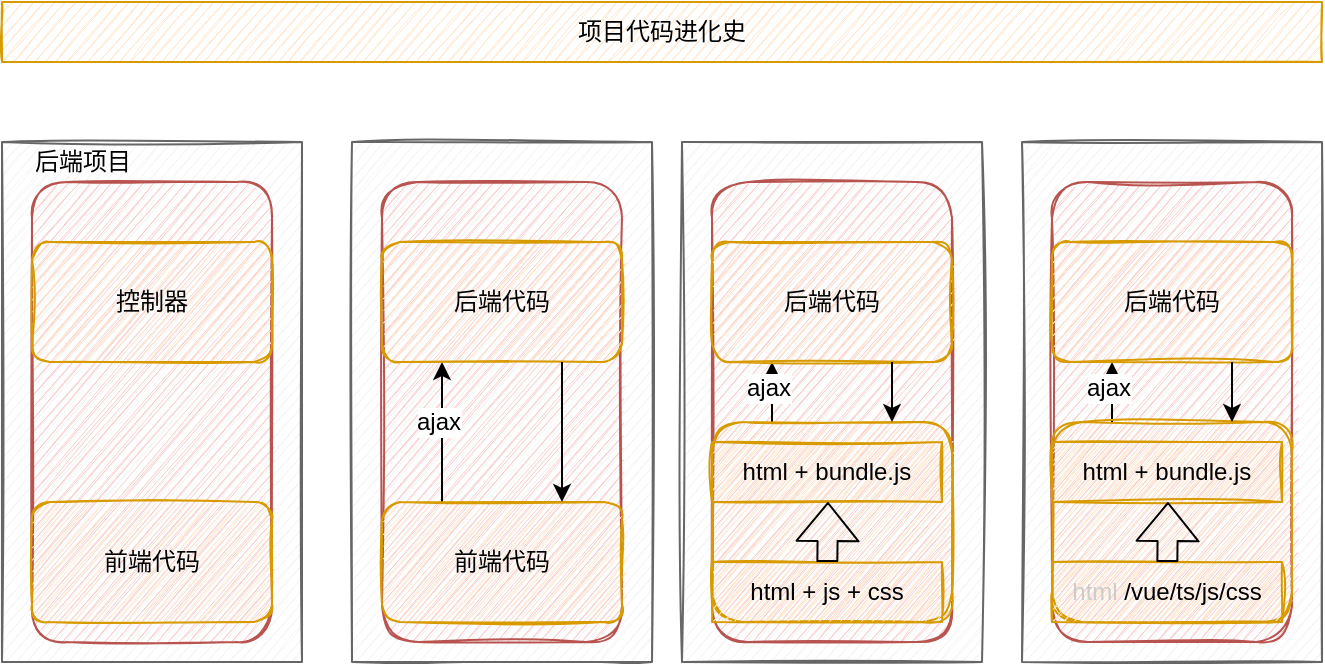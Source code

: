 <mxfile>
    <diagram id="JBuGwG7cJV6rW153aAwt" name="第 1 页">
        <mxGraphModel dx="668" dy="504" grid="1" gridSize="10" guides="1" tooltips="1" connect="1" arrows="1" fold="1" page="1" pageScale="1" pageWidth="1600" pageHeight="900" math="0" shadow="0">
            <root>
                <mxCell id="0"/>
                <mxCell id="1" parent="0"/>
                <mxCell id="2" value="项目代码进化史" style="rounded=0;whiteSpace=wrap;html=1;fillColor=#ffe6cc;strokeColor=#d79b00;sketch=1;" vertex="1" parent="1">
                    <mxGeometry x="60" y="100" width="660" height="30" as="geometry"/>
                </mxCell>
                <mxCell id="4" value="" style="rounded=0;whiteSpace=wrap;html=1;sketch=1;fontFamily=Helvetica;fontSize=12;strokeColor=#666666;fillColor=#f5f5f5;fontColor=#333333;" vertex="1" parent="1">
                    <mxGeometry x="60" y="170" width="150" height="260" as="geometry"/>
                </mxCell>
                <mxCell id="5" value="" style="rounded=1;whiteSpace=wrap;html=1;sketch=1;fontFamily=Helvetica;fontSize=12;strokeColor=#b85450;fillColor=#f8cecc;" vertex="1" parent="1">
                    <mxGeometry x="75" y="190" width="120" height="230" as="geometry"/>
                </mxCell>
                <mxCell id="6" value="后端项目" style="text;html=1;align=center;verticalAlign=middle;resizable=0;points=[];autosize=1;strokeColor=none;fillColor=none;fontSize=12;fontFamily=Helvetica;fontColor=default;" vertex="1" parent="1">
                    <mxGeometry x="70" y="170" width="60" height="20" as="geometry"/>
                </mxCell>
                <mxCell id="7" value="前端代码" style="rounded=1;whiteSpace=wrap;html=1;sketch=1;fontFamily=Helvetica;fontSize=12;fontColor=default;strokeColor=#d79b00;fillColor=#ffe6cc;" vertex="1" parent="1">
                    <mxGeometry x="75" y="350" width="120" height="60" as="geometry"/>
                </mxCell>
                <mxCell id="8" value="控制器" style="rounded=1;whiteSpace=wrap;html=1;sketch=1;fontFamily=Helvetica;fontSize=12;fontColor=default;strokeColor=#d79b00;fillColor=#ffe6cc;" vertex="1" parent="1">
                    <mxGeometry x="75" y="220" width="120" height="60" as="geometry"/>
                </mxCell>
                <mxCell id="9" value="" style="rounded=0;whiteSpace=wrap;html=1;sketch=1;fontFamily=Helvetica;fontSize=12;strokeColor=#666666;fillColor=#f5f5f5;fontColor=#333333;" vertex="1" parent="1">
                    <mxGeometry x="235" y="170" width="150" height="260" as="geometry"/>
                </mxCell>
                <mxCell id="10" value="" style="rounded=1;whiteSpace=wrap;html=1;sketch=1;fontFamily=Helvetica;fontSize=12;strokeColor=#b85450;fillColor=#f8cecc;" vertex="1" parent="1">
                    <mxGeometry x="250" y="190" width="120" height="230" as="geometry"/>
                </mxCell>
                <mxCell id="14" value="" style="edgeStyle=none;html=1;fontFamily=Helvetica;fontSize=12;fontColor=default;exitX=0.25;exitY=0;exitDx=0;exitDy=0;entryX=0.25;entryY=1;entryDx=0;entryDy=0;" edge="1" parent="1" source="12" target="13">
                    <mxGeometry relative="1" as="geometry"/>
                </mxCell>
                <mxCell id="16" value="ajax" style="edgeLabel;html=1;align=center;verticalAlign=middle;resizable=0;points=[];fontSize=12;fontFamily=Helvetica;fontColor=default;" vertex="1" connectable="0" parent="14">
                    <mxGeometry x="0.143" y="2" relative="1" as="geometry">
                        <mxPoint as="offset"/>
                    </mxGeometry>
                </mxCell>
                <mxCell id="12" value="前端代码" style="rounded=1;whiteSpace=wrap;html=1;sketch=1;fontFamily=Helvetica;fontSize=12;fontColor=default;strokeColor=#d79b00;fillColor=#ffe6cc;" vertex="1" parent="1">
                    <mxGeometry x="250" y="350" width="120" height="60" as="geometry"/>
                </mxCell>
                <mxCell id="13" value="后端代码" style="rounded=1;whiteSpace=wrap;html=1;sketch=1;fontFamily=Helvetica;fontSize=12;fontColor=default;strokeColor=#d79b00;fillColor=#ffe6cc;" vertex="1" parent="1">
                    <mxGeometry x="250" y="220" width="120" height="60" as="geometry"/>
                </mxCell>
                <mxCell id="15" value="" style="edgeStyle=none;html=1;fontFamily=Helvetica;fontSize=12;fontColor=default;entryX=0.75;entryY=0;entryDx=0;entryDy=0;exitX=0.75;exitY=1;exitDx=0;exitDy=0;" edge="1" parent="1" source="13" target="12">
                    <mxGeometry relative="1" as="geometry">
                        <mxPoint x="320" y="360" as="sourcePoint"/>
                        <mxPoint x="320" y="290" as="targetPoint"/>
                    </mxGeometry>
                </mxCell>
                <mxCell id="17" value="" style="rounded=0;whiteSpace=wrap;html=1;sketch=1;fontFamily=Helvetica;fontSize=12;strokeColor=#666666;fillColor=#f5f5f5;fontColor=#333333;" vertex="1" parent="1">
                    <mxGeometry x="400" y="170" width="150" height="260" as="geometry"/>
                </mxCell>
                <mxCell id="18" value="" style="rounded=1;whiteSpace=wrap;html=1;sketch=1;fontFamily=Helvetica;fontSize=12;strokeColor=#b85450;fillColor=#f8cecc;" vertex="1" parent="1">
                    <mxGeometry x="415" y="190" width="120" height="230" as="geometry"/>
                </mxCell>
                <mxCell id="19" value="" style="edgeStyle=none;html=1;fontFamily=Helvetica;fontSize=12;fontColor=default;exitX=0.25;exitY=0;exitDx=0;exitDy=0;entryX=0.25;entryY=1;entryDx=0;entryDy=0;" edge="1" parent="1" source="21" target="22">
                    <mxGeometry relative="1" as="geometry"/>
                </mxCell>
                <mxCell id="20" value="ajax" style="edgeLabel;html=1;align=center;verticalAlign=middle;resizable=0;points=[];fontSize=12;fontFamily=Helvetica;fontColor=default;" vertex="1" connectable="0" parent="19">
                    <mxGeometry x="0.143" y="2" relative="1" as="geometry">
                        <mxPoint as="offset"/>
                    </mxGeometry>
                </mxCell>
                <mxCell id="21" value="" style="rounded=1;whiteSpace=wrap;html=1;sketch=1;fontFamily=Helvetica;fontSize=12;fontColor=default;strokeColor=#d79b00;fillColor=#ffe6cc;" vertex="1" parent="1">
                    <mxGeometry x="415" y="310" width="120" height="100" as="geometry"/>
                </mxCell>
                <mxCell id="22" value="后端代码" style="rounded=1;whiteSpace=wrap;html=1;sketch=1;fontFamily=Helvetica;fontSize=12;fontColor=default;strokeColor=#d79b00;fillColor=#ffe6cc;" vertex="1" parent="1">
                    <mxGeometry x="415" y="220" width="120" height="60" as="geometry"/>
                </mxCell>
                <mxCell id="23" value="" style="edgeStyle=none;html=1;fontFamily=Helvetica;fontSize=12;fontColor=default;entryX=0.75;entryY=0;entryDx=0;entryDy=0;exitX=0.75;exitY=1;exitDx=0;exitDy=0;" edge="1" parent="1" source="22" target="21">
                    <mxGeometry relative="1" as="geometry">
                        <mxPoint x="485" y="360" as="sourcePoint"/>
                        <mxPoint x="485" y="290" as="targetPoint"/>
                    </mxGeometry>
                </mxCell>
                <mxCell id="24" value="html + bundle.js" style="rounded=0;whiteSpace=wrap;html=1;sketch=1;fontFamily=Helvetica;fontSize=12;fontColor=default;strokeColor=#d79b00;fillColor=#ffe6cc;" vertex="1" parent="1">
                    <mxGeometry x="415" y="320" width="115" height="30" as="geometry"/>
                </mxCell>
                <mxCell id="28" value="html + js + css" style="rounded=0;whiteSpace=wrap;html=1;sketch=1;fontFamily=Helvetica;fontSize=12;fontColor=default;strokeColor=#d79b00;fillColor=#ffe6cc;" vertex="1" parent="1">
                    <mxGeometry x="415" y="380" width="115" height="30" as="geometry"/>
                </mxCell>
                <mxCell id="29" value="" style="shape=flexArrow;endArrow=classic;html=1;fontFamily=Helvetica;fontSize=12;fontColor=default;" edge="1" parent="1" source="28">
                    <mxGeometry width="50" height="50" relative="1" as="geometry">
                        <mxPoint x="400" y="290" as="sourcePoint"/>
                        <mxPoint x="473" y="350" as="targetPoint"/>
                    </mxGeometry>
                </mxCell>
                <mxCell id="30" value="" style="rounded=0;whiteSpace=wrap;html=1;sketch=1;fontFamily=Helvetica;fontSize=12;strokeColor=#666666;fillColor=#f5f5f5;fontColor=#333333;" vertex="1" parent="1">
                    <mxGeometry x="570" y="170" width="150" height="260" as="geometry"/>
                </mxCell>
                <mxCell id="31" value="" style="rounded=1;whiteSpace=wrap;html=1;sketch=1;fontFamily=Helvetica;fontSize=12;strokeColor=#b85450;fillColor=#f8cecc;" vertex="1" parent="1">
                    <mxGeometry x="585" y="190" width="120" height="230" as="geometry"/>
                </mxCell>
                <mxCell id="32" value="" style="edgeStyle=none;html=1;fontFamily=Helvetica;fontSize=12;fontColor=default;exitX=0.25;exitY=0;exitDx=0;exitDy=0;entryX=0.25;entryY=1;entryDx=0;entryDy=0;" edge="1" parent="1" source="34" target="35">
                    <mxGeometry relative="1" as="geometry"/>
                </mxCell>
                <mxCell id="33" value="ajax" style="edgeLabel;html=1;align=center;verticalAlign=middle;resizable=0;points=[];fontSize=12;fontFamily=Helvetica;fontColor=default;" vertex="1" connectable="0" parent="32">
                    <mxGeometry x="0.143" y="2" relative="1" as="geometry">
                        <mxPoint as="offset"/>
                    </mxGeometry>
                </mxCell>
                <mxCell id="34" value="" style="rounded=1;whiteSpace=wrap;html=1;sketch=1;fontFamily=Helvetica;fontSize=12;fontColor=default;strokeColor=#d79b00;fillColor=#ffe6cc;" vertex="1" parent="1">
                    <mxGeometry x="585" y="310" width="120" height="100" as="geometry"/>
                </mxCell>
                <mxCell id="35" value="后端代码" style="rounded=1;whiteSpace=wrap;html=1;sketch=1;fontFamily=Helvetica;fontSize=12;fontColor=default;strokeColor=#d79b00;fillColor=#ffe6cc;" vertex="1" parent="1">
                    <mxGeometry x="585" y="220" width="120" height="60" as="geometry"/>
                </mxCell>
                <mxCell id="36" value="" style="edgeStyle=none;html=1;fontFamily=Helvetica;fontSize=12;fontColor=default;entryX=0.75;entryY=0;entryDx=0;entryDy=0;exitX=0.75;exitY=1;exitDx=0;exitDy=0;" edge="1" parent="1" source="35" target="34">
                    <mxGeometry relative="1" as="geometry">
                        <mxPoint x="655" y="360" as="sourcePoint"/>
                        <mxPoint x="655" y="290" as="targetPoint"/>
                    </mxGeometry>
                </mxCell>
                <mxCell id="37" value="html + bundle.js" style="rounded=0;whiteSpace=wrap;html=1;sketch=1;fontFamily=Helvetica;fontSize=12;fontColor=default;strokeColor=#d79b00;fillColor=#ffe6cc;" vertex="1" parent="1">
                    <mxGeometry x="585" y="320" width="115" height="30" as="geometry"/>
                </mxCell>
                <mxCell id="38" value="&lt;font color=&quot;#cccccc&quot;&gt;html&lt;/font&gt; /vue/ts/js/css" style="rounded=0;whiteSpace=wrap;html=1;sketch=1;fontFamily=Helvetica;fontSize=12;fontColor=default;strokeColor=#d79b00;fillColor=#ffe6cc;" vertex="1" parent="1">
                    <mxGeometry x="585" y="380" width="115" height="30" as="geometry"/>
                </mxCell>
                <mxCell id="39" value="" style="shape=flexArrow;endArrow=classic;html=1;fontFamily=Helvetica;fontSize=12;fontColor=default;" edge="1" parent="1" source="38">
                    <mxGeometry width="50" height="50" relative="1" as="geometry">
                        <mxPoint x="570" y="290" as="sourcePoint"/>
                        <mxPoint x="643" y="350" as="targetPoint"/>
                    </mxGeometry>
                </mxCell>
            </root>
        </mxGraphModel>
    </diagram>
</mxfile>
